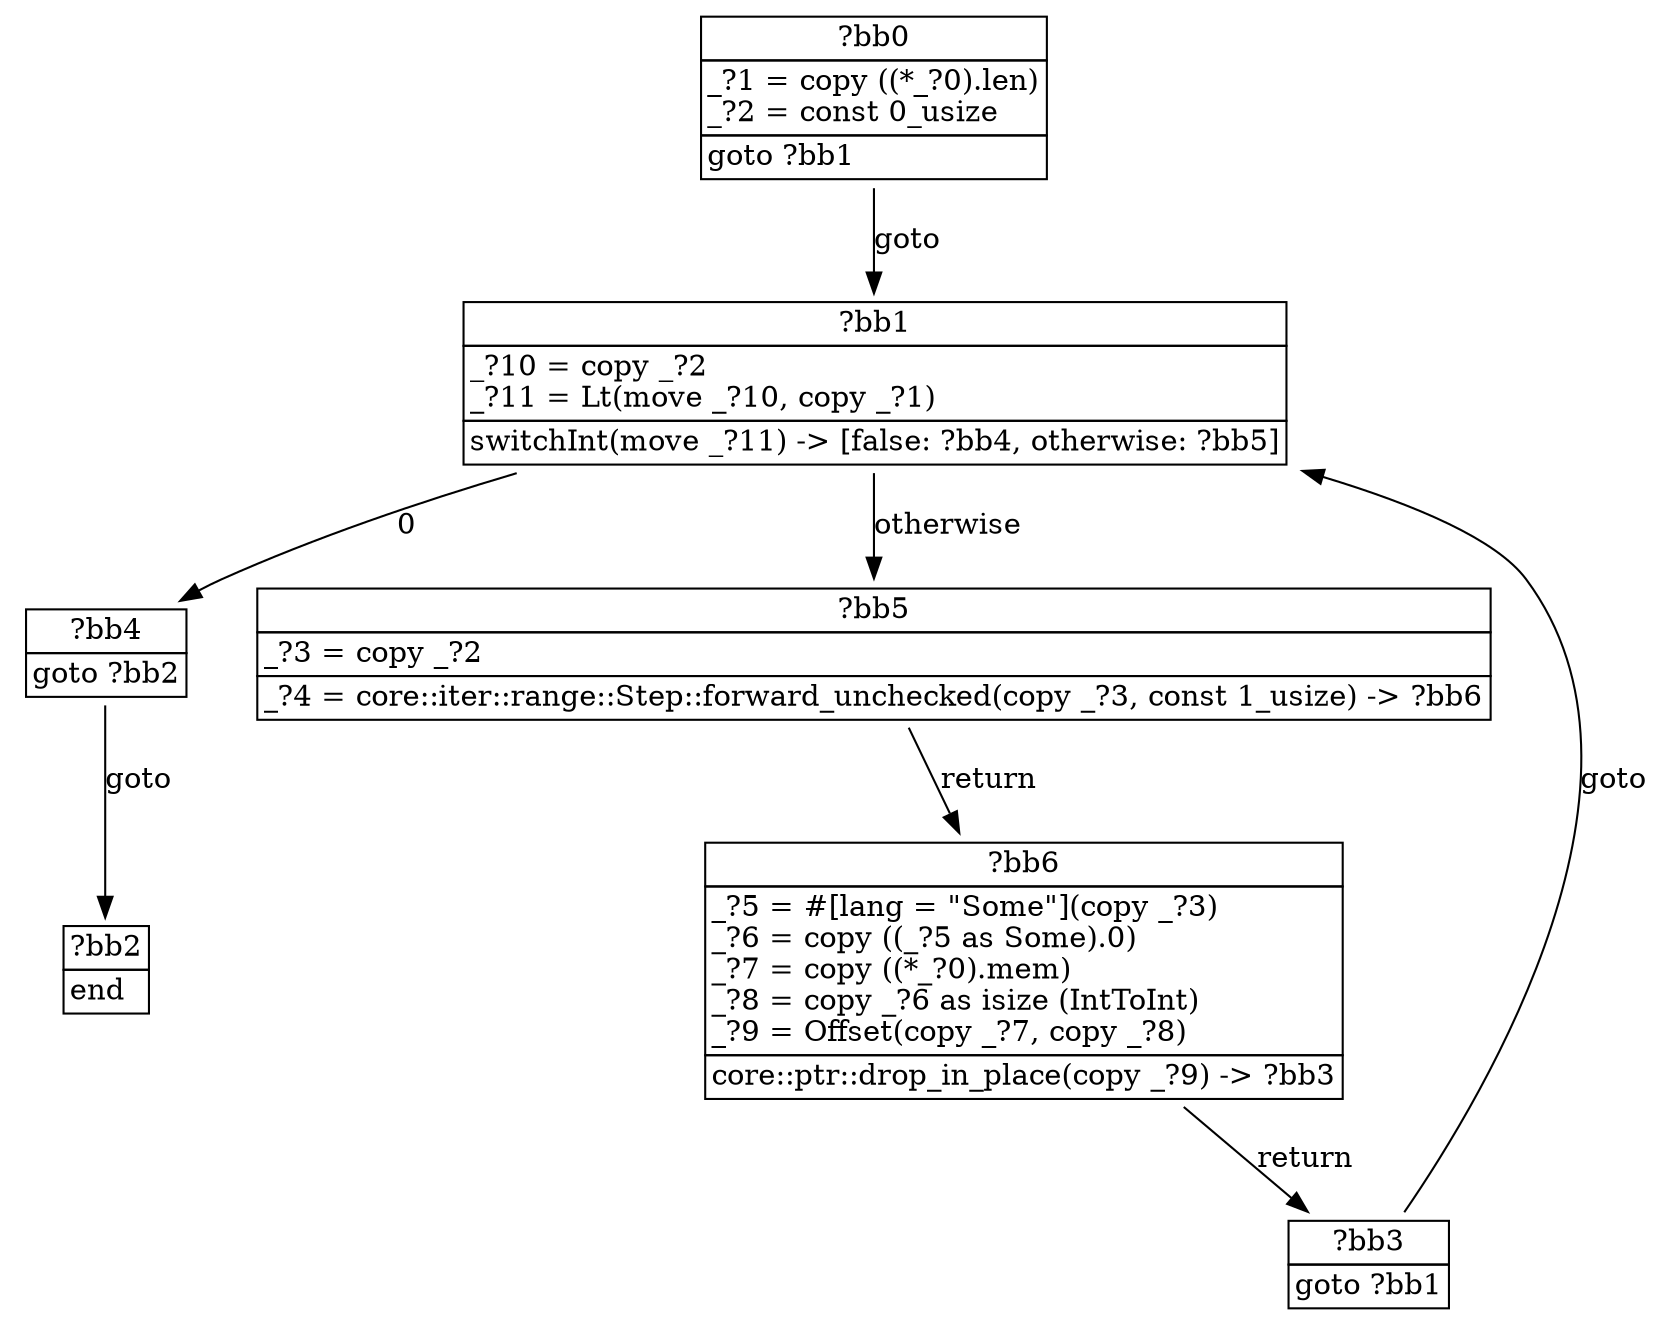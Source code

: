digraph ControlFlowGraph {
    bb0 [shape="none", label=<<table border="0" cellborder="1" cellspacing="0"><tr><td  align="center" colspan="1">?bb0</td></tr><tr><td align="left" balign="left">_?1 = copy ((*_?0).len)<br/>_?2 = const 0_usize<br/></td></tr><tr><td align="left">goto ?bb1</td></tr></table>>];
    bb1 [shape="none", label=<<table border="0" cellborder="1" cellspacing="0"><tr><td  align="center" colspan="1">?bb1</td></tr><tr><td align="left" balign="left">_?10 = copy _?2<br/>_?11 = Lt(move _?10, copy _?1)<br/></td></tr><tr><td align="left">switchInt(move _?11) -&gt; [false: ?bb4, otherwise: ?bb5]</td></tr></table>>];
    bb2 [shape="none", label=<<table border="0" cellborder="1" cellspacing="0"><tr><td  align="center" colspan="1">?bb2</td></tr><tr><td align="left">end</td></tr></table>>];
    bb3 [shape="none", label=<<table border="0" cellborder="1" cellspacing="0"><tr><td  align="center" colspan="1">?bb3</td></tr><tr><td align="left">goto ?bb1</td></tr></table>>];
    bb4 [shape="none", label=<<table border="0" cellborder="1" cellspacing="0"><tr><td  align="center" colspan="1">?bb4</td></tr><tr><td align="left">goto ?bb2</td></tr></table>>];
    bb5 [shape="none", label=<<table border="0" cellborder="1" cellspacing="0"><tr><td  align="center" colspan="1">?bb5</td></tr><tr><td align="left" balign="left">_?3 = copy _?2<br/></td></tr><tr><td align="left">_?4 = core::iter::range::Step::forward_unchecked(copy _?3, const 1_usize) -&gt; ?bb6</td></tr></table>>];
    bb6 [shape="none", label=<<table border="0" cellborder="1" cellspacing="0"><tr><td  align="center" colspan="1">?bb6</td></tr><tr><td align="left" balign="left">_?5 = #[lang = &quot;Some&quot;](copy _?3)<br/>_?6 = copy ((_?5 as Some).0)<br/>_?7 = copy ((*_?0).mem)<br/>_?8 = copy _?6 as isize (IntToInt)<br/>_?9 = Offset(copy _?7, copy _?8)<br/></td></tr><tr><td align="left">core::ptr::drop_in_place(copy _?9) -&gt; ?bb3</td></tr></table>>];
    bb0 -> bb1 [label="goto"];
    bb1 -> bb4 [label="0"];
    bb1 -> bb5 [label="otherwise"];
    bb3 -> bb1 [label="goto"];
    bb4 -> bb2 [label="goto"];
    bb5 -> bb6 [label="return"];
    bb6 -> bb3 [label="return"];
}

